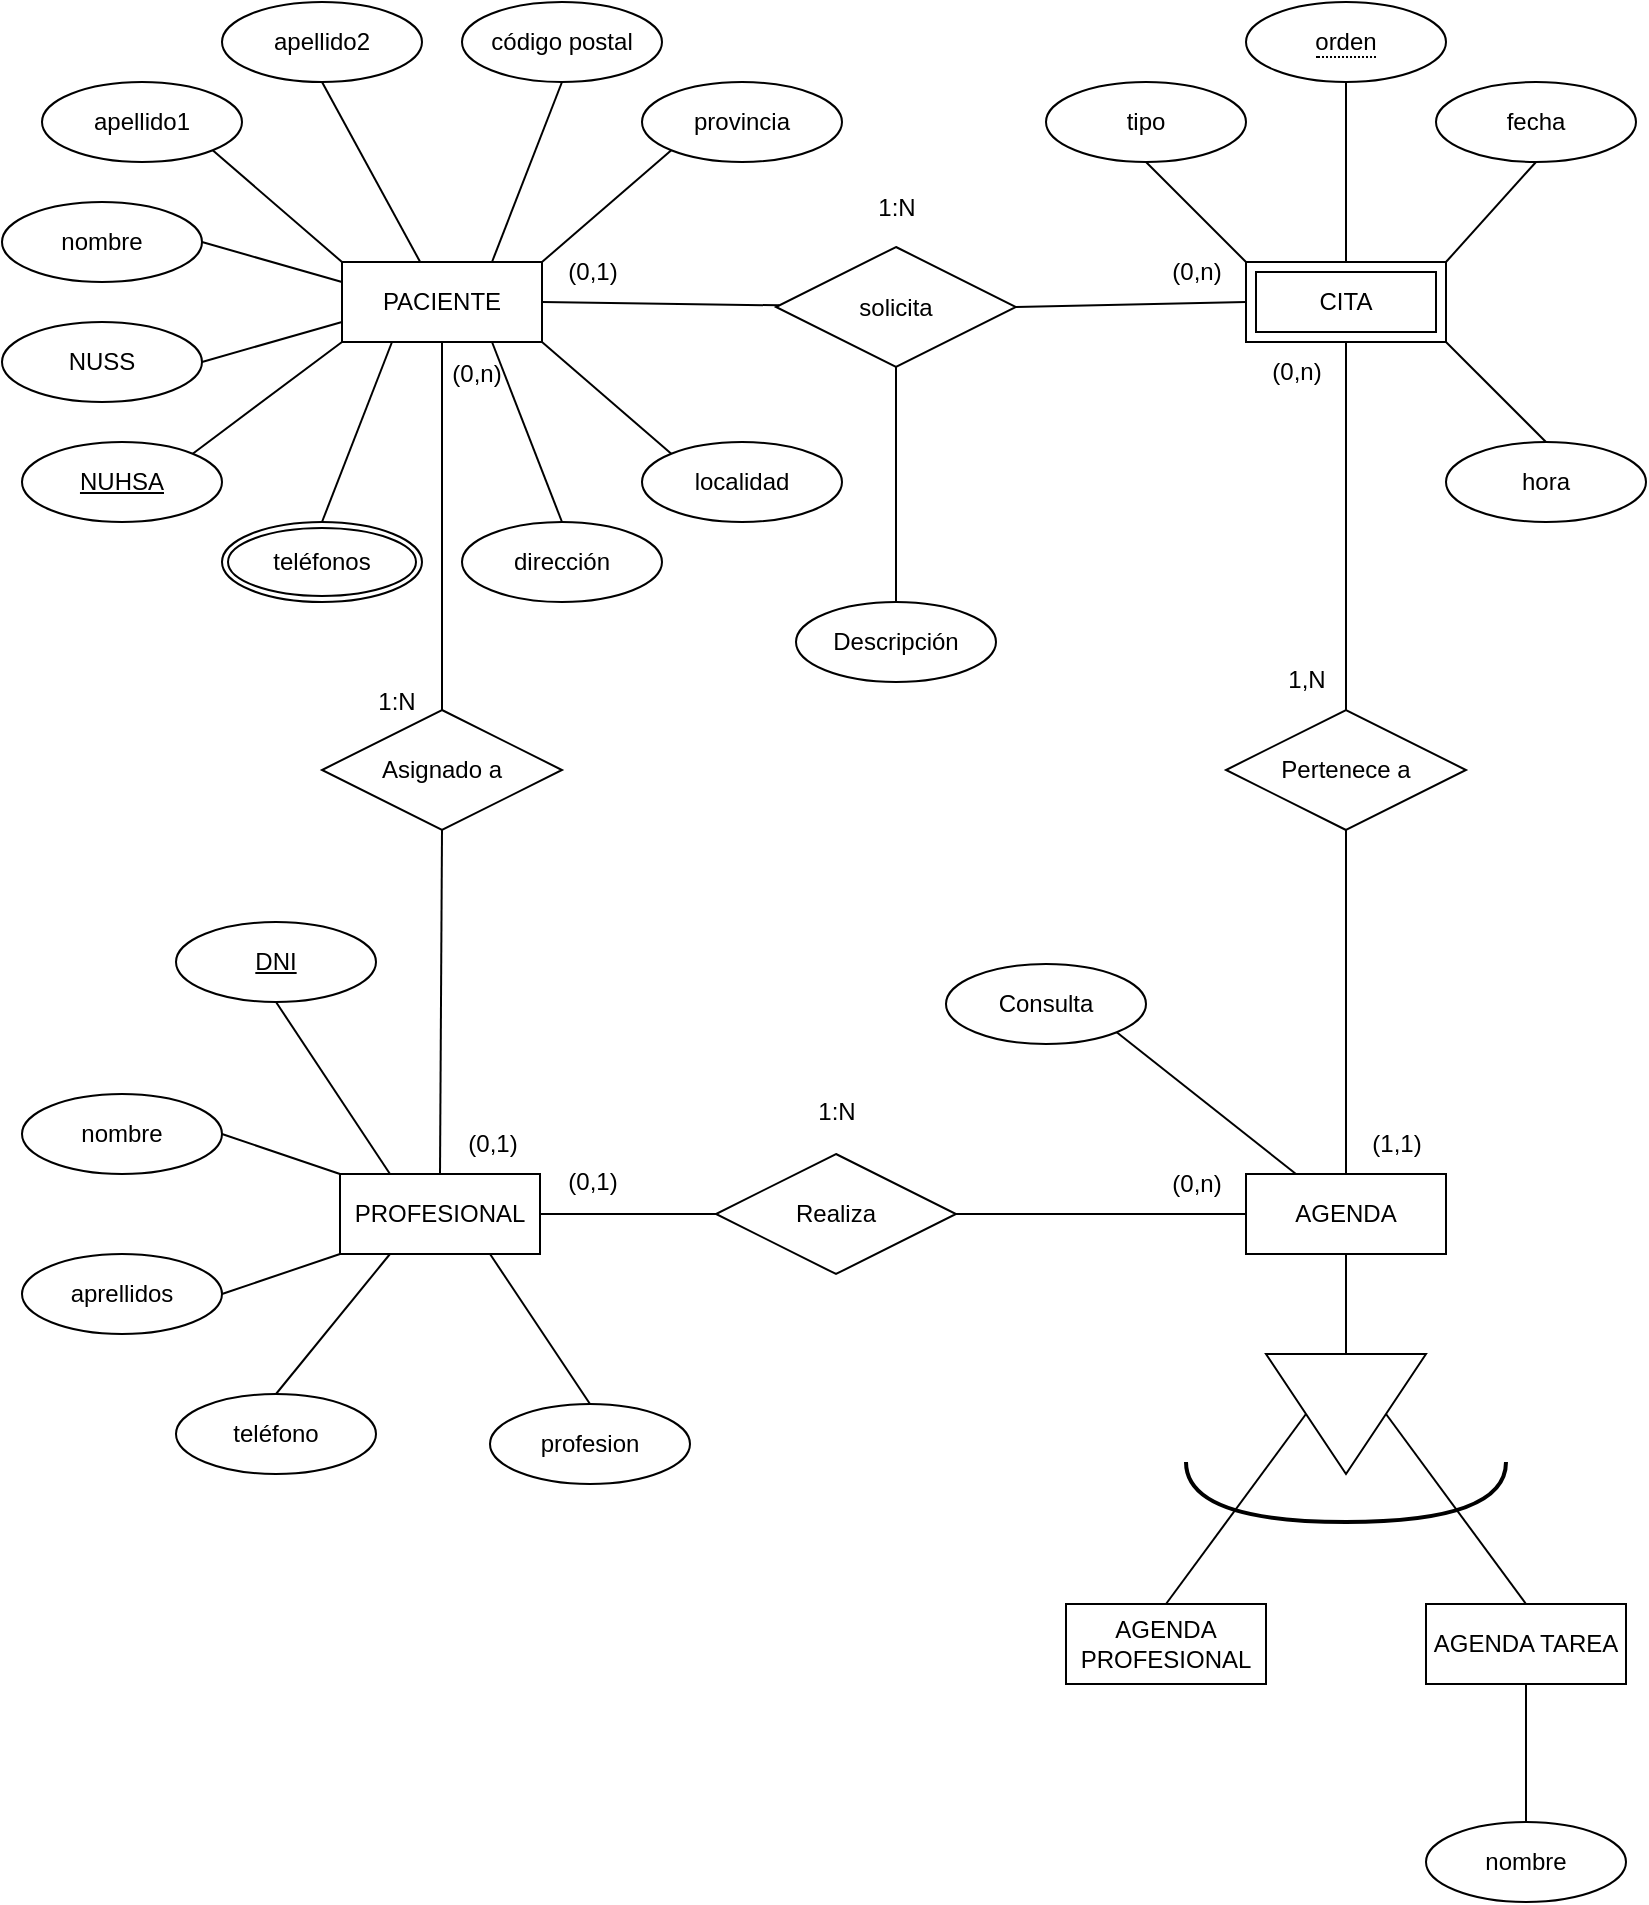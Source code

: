 <mxfile version="20.5.2" type="github">
  <diagram id="R2lEEEUBdFMjLlhIrx00" name="Page-1">
    <mxGraphModel dx="1040" dy="1791" grid="1" gridSize="10" guides="1" tooltips="1" connect="1" arrows="1" fold="1" page="1" pageScale="1" pageWidth="827" pageHeight="1169" math="0" shadow="0" extFonts="Permanent Marker^https://fonts.googleapis.com/css?family=Permanent+Marker">
      <root>
        <mxCell id="0" />
        <mxCell id="1" parent="0" />
        <mxCell id="TmSD7UhLPy2CCh7BKd5N-5" value="PACIENTE" style="whiteSpace=wrap;html=1;align=center;" vertex="1" parent="1">
          <mxGeometry x="173" y="60" width="100" height="40" as="geometry" />
        </mxCell>
        <mxCell id="TmSD7UhLPy2CCh7BKd5N-8" value="&lt;div&gt;solicita&lt;/div&gt;" style="shape=rhombus;perimeter=rhombusPerimeter;whiteSpace=wrap;html=1;align=center;" vertex="1" parent="1">
          <mxGeometry x="390" y="52.5" width="120" height="60" as="geometry" />
        </mxCell>
        <mxCell id="TmSD7UhLPy2CCh7BKd5N-9" value="" style="endArrow=none;html=1;rounded=0;exitX=1;exitY=0.5;exitDx=0;exitDy=0;" edge="1" parent="1" source="TmSD7UhLPy2CCh7BKd5N-5" target="TmSD7UhLPy2CCh7BKd5N-8">
          <mxGeometry relative="1" as="geometry">
            <mxPoint x="330" y="280" as="sourcePoint" />
            <mxPoint x="490" y="280" as="targetPoint" />
          </mxGeometry>
        </mxCell>
        <mxCell id="TmSD7UhLPy2CCh7BKd5N-10" value="" style="endArrow=none;html=1;rounded=0;exitX=1;exitY=0.5;exitDx=0;exitDy=0;entryX=0;entryY=0.5;entryDx=0;entryDy=0;" edge="1" parent="1" source="TmSD7UhLPy2CCh7BKd5N-8" target="TmSD7UhLPy2CCh7BKd5N-52">
          <mxGeometry relative="1" as="geometry">
            <mxPoint x="330" y="280" as="sourcePoint" />
            <mxPoint x="650" y="80" as="targetPoint" />
          </mxGeometry>
        </mxCell>
        <mxCell id="TmSD7UhLPy2CCh7BKd5N-11" value="&lt;div&gt;Descripción&lt;/div&gt;" style="ellipse;whiteSpace=wrap;html=1;align=center;" vertex="1" parent="1">
          <mxGeometry x="400" y="230" width="100" height="40" as="geometry" />
        </mxCell>
        <mxCell id="TmSD7UhLPy2CCh7BKd5N-12" value="" style="endArrow=none;html=1;rounded=0;entryX=0.5;entryY=1;entryDx=0;entryDy=0;" edge="1" parent="1" source="TmSD7UhLPy2CCh7BKd5N-11" target="TmSD7UhLPy2CCh7BKd5N-8">
          <mxGeometry relative="1" as="geometry">
            <mxPoint x="331" y="282.5" as="sourcePoint" />
            <mxPoint x="491" y="282.5" as="targetPoint" />
          </mxGeometry>
        </mxCell>
        <mxCell id="TmSD7UhLPy2CCh7BKd5N-13" value="(0,1)" style="text;html=1;align=center;verticalAlign=middle;resizable=0;points=[];autosize=1;strokeColor=none;fillColor=none;" vertex="1" parent="1">
          <mxGeometry x="273" y="50" width="50" height="30" as="geometry" />
        </mxCell>
        <mxCell id="TmSD7UhLPy2CCh7BKd5N-14" value="(0,n)" style="text;html=1;align=center;verticalAlign=middle;resizable=0;points=[];autosize=1;strokeColor=none;fillColor=none;" vertex="1" parent="1">
          <mxGeometry x="575" y="50" width="50" height="30" as="geometry" />
        </mxCell>
        <mxCell id="TmSD7UhLPy2CCh7BKd5N-17" value="1:N" style="text;html=1;align=center;verticalAlign=middle;resizable=0;points=[];autosize=1;strokeColor=none;fillColor=none;" vertex="1" parent="1">
          <mxGeometry x="430" y="17.5" width="40" height="30" as="geometry" />
        </mxCell>
        <mxCell id="TmSD7UhLPy2CCh7BKd5N-20" value="Pertenece a" style="shape=rhombus;perimeter=rhombusPerimeter;whiteSpace=wrap;html=1;align=center;direction=west;" vertex="1" parent="1">
          <mxGeometry x="615" y="284" width="120" height="60" as="geometry" />
        </mxCell>
        <mxCell id="TmSD7UhLPy2CCh7BKd5N-21" value="" style="endArrow=none;html=1;rounded=0;entryX=0.5;entryY=1;entryDx=0;entryDy=0;exitX=0.5;exitY=1;exitDx=0;exitDy=0;" edge="1" parent="1" source="TmSD7UhLPy2CCh7BKd5N-52" target="TmSD7UhLPy2CCh7BKd5N-20">
          <mxGeometry relative="1" as="geometry">
            <mxPoint x="725" y="80" as="sourcePoint" />
            <mxPoint x="735" y="190" as="targetPoint" />
          </mxGeometry>
        </mxCell>
        <mxCell id="TmSD7UhLPy2CCh7BKd5N-25" value="" style="endArrow=none;html=1;rounded=0;exitX=0.5;exitY=0;exitDx=0;exitDy=0;entryX=0.5;entryY=0;entryDx=0;entryDy=0;" edge="1" parent="1" source="TmSD7UhLPy2CCh7BKd5N-20" target="TmSD7UhLPy2CCh7BKd5N-53">
          <mxGeometry relative="1" as="geometry">
            <mxPoint x="810" y="585" as="sourcePoint" />
            <mxPoint x="1395" y="317" as="targetPoint" />
          </mxGeometry>
        </mxCell>
        <mxCell id="TmSD7UhLPy2CCh7BKd5N-27" value="&lt;div&gt;NUHSA&lt;/div&gt;" style="ellipse;whiteSpace=wrap;html=1;align=center;fontStyle=4;" vertex="1" parent="1">
          <mxGeometry x="13" y="150" width="100" height="40" as="geometry" />
        </mxCell>
        <mxCell id="TmSD7UhLPy2CCh7BKd5N-28" value="&lt;div&gt;NUSS&lt;/div&gt;" style="ellipse;whiteSpace=wrap;html=1;align=center;" vertex="1" parent="1">
          <mxGeometry x="3" y="90" width="100" height="40" as="geometry" />
        </mxCell>
        <mxCell id="TmSD7UhLPy2CCh7BKd5N-30" value="" style="endArrow=none;html=1;rounded=0;exitX=1;exitY=0;exitDx=0;exitDy=0;entryX=0;entryY=1;entryDx=0;entryDy=0;" edge="1" parent="1" source="TmSD7UhLPy2CCh7BKd5N-27" target="TmSD7UhLPy2CCh7BKd5N-5">
          <mxGeometry relative="1" as="geometry">
            <mxPoint x="223" y="210" as="sourcePoint" />
            <mxPoint x="433" y="190" as="targetPoint" />
          </mxGeometry>
        </mxCell>
        <mxCell id="TmSD7UhLPy2CCh7BKd5N-33" value="" style="endArrow=none;html=1;rounded=0;exitX=1;exitY=0.5;exitDx=0;exitDy=0;" edge="1" parent="1" source="TmSD7UhLPy2CCh7BKd5N-28">
          <mxGeometry relative="1" as="geometry">
            <mxPoint x="273" y="290" as="sourcePoint" />
            <mxPoint x="173" y="90" as="targetPoint" />
          </mxGeometry>
        </mxCell>
        <mxCell id="TmSD7UhLPy2CCh7BKd5N-34" value="nombre" style="ellipse;whiteSpace=wrap;html=1;align=center;" vertex="1" parent="1">
          <mxGeometry x="3" y="30" width="100" height="40" as="geometry" />
        </mxCell>
        <mxCell id="TmSD7UhLPy2CCh7BKd5N-35" value="apellido1" style="ellipse;whiteSpace=wrap;html=1;align=center;" vertex="1" parent="1">
          <mxGeometry x="23" y="-30" width="100" height="40" as="geometry" />
        </mxCell>
        <mxCell id="TmSD7UhLPy2CCh7BKd5N-36" value="&lt;div&gt;apellido2&lt;/div&gt;" style="ellipse;whiteSpace=wrap;html=1;align=center;" vertex="1" parent="1">
          <mxGeometry x="113" y="-70" width="100" height="40" as="geometry" />
        </mxCell>
        <mxCell id="TmSD7UhLPy2CCh7BKd5N-37" value="" style="endArrow=none;html=1;rounded=0;exitX=1;exitY=0.5;exitDx=0;exitDy=0;" edge="1" parent="1" source="TmSD7UhLPy2CCh7BKd5N-34">
          <mxGeometry relative="1" as="geometry">
            <mxPoint x="273" y="220" as="sourcePoint" />
            <mxPoint x="173" y="70" as="targetPoint" />
          </mxGeometry>
        </mxCell>
        <mxCell id="TmSD7UhLPy2CCh7BKd5N-38" value="" style="endArrow=none;html=1;rounded=0;entryX=0;entryY=0;entryDx=0;entryDy=0;exitX=1;exitY=1;exitDx=0;exitDy=0;" edge="1" parent="1" source="TmSD7UhLPy2CCh7BKd5N-35" target="TmSD7UhLPy2CCh7BKd5N-5">
          <mxGeometry relative="1" as="geometry">
            <mxPoint x="103" y="4" as="sourcePoint" />
            <mxPoint x="433" y="220" as="targetPoint" />
          </mxGeometry>
        </mxCell>
        <mxCell id="TmSD7UhLPy2CCh7BKd5N-39" value="" style="endArrow=none;html=1;rounded=0;exitX=0.5;exitY=1;exitDx=0;exitDy=0;" edge="1" parent="1" source="TmSD7UhLPy2CCh7BKd5N-36" target="TmSD7UhLPy2CCh7BKd5N-5">
          <mxGeometry relative="1" as="geometry">
            <mxPoint x="273" y="220" as="sourcePoint" />
            <mxPoint x="433" y="220" as="targetPoint" />
          </mxGeometry>
        </mxCell>
        <mxCell id="TmSD7UhLPy2CCh7BKd5N-40" value="teléfonos" style="ellipse;shape=doubleEllipse;margin=3;whiteSpace=wrap;html=1;align=center;" vertex="1" parent="1">
          <mxGeometry x="113" y="190" width="100" height="40" as="geometry" />
        </mxCell>
        <mxCell id="TmSD7UhLPy2CCh7BKd5N-41" value="" style="endArrow=none;html=1;rounded=0;exitX=0.5;exitY=0;exitDx=0;exitDy=0;entryX=0.25;entryY=1;entryDx=0;entryDy=0;" edge="1" parent="1" source="TmSD7UhLPy2CCh7BKd5N-40" target="TmSD7UhLPy2CCh7BKd5N-5">
          <mxGeometry relative="1" as="geometry">
            <mxPoint x="273" y="220" as="sourcePoint" />
            <mxPoint x="433" y="220" as="targetPoint" />
          </mxGeometry>
        </mxCell>
        <mxCell id="TmSD7UhLPy2CCh7BKd5N-42" value="dirección" style="ellipse;whiteSpace=wrap;html=1;align=center;" vertex="1" parent="1">
          <mxGeometry x="233" y="190" width="100" height="40" as="geometry" />
        </mxCell>
        <mxCell id="TmSD7UhLPy2CCh7BKd5N-43" value="código postal" style="ellipse;whiteSpace=wrap;html=1;align=center;" vertex="1" parent="1">
          <mxGeometry x="233" y="-70" width="100" height="40" as="geometry" />
        </mxCell>
        <mxCell id="TmSD7UhLPy2CCh7BKd5N-44" value="&lt;div&gt;localidad&lt;/div&gt;" style="ellipse;whiteSpace=wrap;html=1;align=center;" vertex="1" parent="1">
          <mxGeometry x="323" y="150" width="100" height="40" as="geometry" />
        </mxCell>
        <mxCell id="TmSD7UhLPy2CCh7BKd5N-45" value="provincia" style="ellipse;whiteSpace=wrap;html=1;align=center;" vertex="1" parent="1">
          <mxGeometry x="323" y="-30" width="100" height="40" as="geometry" />
        </mxCell>
        <mxCell id="TmSD7UhLPy2CCh7BKd5N-46" value="" style="endArrow=none;html=1;rounded=0;exitX=0.75;exitY=0;exitDx=0;exitDy=0;entryX=0.5;entryY=1;entryDx=0;entryDy=0;" edge="1" parent="1" source="TmSD7UhLPy2CCh7BKd5N-5" target="TmSD7UhLPy2CCh7BKd5N-43">
          <mxGeometry relative="1" as="geometry">
            <mxPoint x="303" y="220" as="sourcePoint" />
            <mxPoint x="463" y="220" as="targetPoint" />
          </mxGeometry>
        </mxCell>
        <mxCell id="TmSD7UhLPy2CCh7BKd5N-47" value="" style="endArrow=none;html=1;rounded=0;entryX=0;entryY=1;entryDx=0;entryDy=0;" edge="1" parent="1" target="TmSD7UhLPy2CCh7BKd5N-45">
          <mxGeometry relative="1" as="geometry">
            <mxPoint x="273" y="60" as="sourcePoint" />
            <mxPoint x="463" y="220" as="targetPoint" />
          </mxGeometry>
        </mxCell>
        <mxCell id="TmSD7UhLPy2CCh7BKd5N-48" value="" style="endArrow=none;html=1;rounded=0;exitX=0.75;exitY=1;exitDx=0;exitDy=0;entryX=0.5;entryY=0;entryDx=0;entryDy=0;" edge="1" parent="1" source="TmSD7UhLPy2CCh7BKd5N-5" target="TmSD7UhLPy2CCh7BKd5N-42">
          <mxGeometry relative="1" as="geometry">
            <mxPoint x="303" y="220" as="sourcePoint" />
            <mxPoint x="463" y="220" as="targetPoint" />
          </mxGeometry>
        </mxCell>
        <mxCell id="TmSD7UhLPy2CCh7BKd5N-49" value="" style="endArrow=none;html=1;rounded=0;exitX=1;exitY=1;exitDx=0;exitDy=0;entryX=0;entryY=0;entryDx=0;entryDy=0;" edge="1" parent="1" source="TmSD7UhLPy2CCh7BKd5N-5" target="TmSD7UhLPy2CCh7BKd5N-44">
          <mxGeometry relative="1" as="geometry">
            <mxPoint x="303" y="220" as="sourcePoint" />
            <mxPoint x="463" y="220" as="targetPoint" />
          </mxGeometry>
        </mxCell>
        <mxCell id="TmSD7UhLPy2CCh7BKd5N-50" value="tipo" style="ellipse;whiteSpace=wrap;html=1;align=center;direction=west;" vertex="1" parent="1">
          <mxGeometry x="525" y="-30" width="100" height="40" as="geometry" />
        </mxCell>
        <mxCell id="TmSD7UhLPy2CCh7BKd5N-51" value="hora" style="ellipse;whiteSpace=wrap;html=1;align=center;" vertex="1" parent="1">
          <mxGeometry x="725" y="150" width="100" height="40" as="geometry" />
        </mxCell>
        <mxCell id="TmSD7UhLPy2CCh7BKd5N-52" value="CITA" style="shape=ext;margin=3;double=1;whiteSpace=wrap;html=1;align=center;" vertex="1" parent="1">
          <mxGeometry x="625" y="60" width="100" height="40" as="geometry" />
        </mxCell>
        <mxCell id="TmSD7UhLPy2CCh7BKd5N-53" value="&lt;div&gt;AGENDA&lt;/div&gt;" style="whiteSpace=wrap;html=1;align=center;" vertex="1" parent="1">
          <mxGeometry x="625" y="516" width="100" height="40" as="geometry" />
        </mxCell>
        <mxCell id="TmSD7UhLPy2CCh7BKd5N-54" value="(0,n)" style="text;html=1;align=center;verticalAlign=middle;resizable=0;points=[];autosize=1;strokeColor=none;fillColor=none;" vertex="1" parent="1">
          <mxGeometry x="625" y="100" width="50" height="30" as="geometry" />
        </mxCell>
        <mxCell id="TmSD7UhLPy2CCh7BKd5N-56" value="fecha" style="ellipse;whiteSpace=wrap;html=1;align=center;" vertex="1" parent="1">
          <mxGeometry x="720" y="-30" width="100" height="40" as="geometry" />
        </mxCell>
        <mxCell id="TmSD7UhLPy2CCh7BKd5N-57" value="" style="endArrow=none;html=1;rounded=0;exitX=0;exitY=0;exitDx=0;exitDy=0;entryX=0.5;entryY=0;entryDx=0;entryDy=0;" edge="1" parent="1" source="TmSD7UhLPy2CCh7BKd5N-52" target="TmSD7UhLPy2CCh7BKd5N-50">
          <mxGeometry relative="1" as="geometry">
            <mxPoint x="690" y="220" as="sourcePoint" />
            <mxPoint x="850" y="220" as="targetPoint" />
          </mxGeometry>
        </mxCell>
        <mxCell id="TmSD7UhLPy2CCh7BKd5N-58" value="" style="endArrow=none;html=1;rounded=0;exitX=1;exitY=1;exitDx=0;exitDy=0;entryX=0.5;entryY=0;entryDx=0;entryDy=0;" edge="1" parent="1" source="TmSD7UhLPy2CCh7BKd5N-52" target="TmSD7UhLPy2CCh7BKd5N-51">
          <mxGeometry relative="1" as="geometry">
            <mxPoint x="690" y="220" as="sourcePoint" />
            <mxPoint x="850" y="220" as="targetPoint" />
          </mxGeometry>
        </mxCell>
        <mxCell id="TmSD7UhLPy2CCh7BKd5N-59" value="" style="endArrow=none;html=1;rounded=0;exitX=0.5;exitY=1;exitDx=0;exitDy=0;entryX=1;entryY=0;entryDx=0;entryDy=0;" edge="1" parent="1" source="TmSD7UhLPy2CCh7BKd5N-56" target="TmSD7UhLPy2CCh7BKd5N-52">
          <mxGeometry relative="1" as="geometry">
            <mxPoint x="690" y="220" as="sourcePoint" />
            <mxPoint x="850" y="220" as="targetPoint" />
          </mxGeometry>
        </mxCell>
        <mxCell id="TmSD7UhLPy2CCh7BKd5N-60" value="1,N" style="text;html=1;align=center;verticalAlign=middle;resizable=0;points=[];autosize=1;strokeColor=none;fillColor=none;" vertex="1" parent="1">
          <mxGeometry x="635" y="254" width="40" height="30" as="geometry" />
        </mxCell>
        <mxCell id="TmSD7UhLPy2CCh7BKd5N-62" value="" style="endArrow=none;html=1;rounded=0;exitX=0.5;exitY=1;exitDx=0;exitDy=0;entryX=0.5;entryY=0;entryDx=0;entryDy=0;" edge="1" parent="1" source="TmSD7UhLPy2CCh7BKd5N-63" target="TmSD7UhLPy2CCh7BKd5N-52">
          <mxGeometry relative="1" as="geometry">
            <mxPoint x="650" y="-30" as="sourcePoint" />
            <mxPoint x="990" y="120" as="targetPoint" />
          </mxGeometry>
        </mxCell>
        <mxCell id="TmSD7UhLPy2CCh7BKd5N-63" value="&lt;span style=&quot;border-bottom: 1px dotted&quot;&gt;orden&lt;/span&gt;" style="ellipse;whiteSpace=wrap;html=1;align=center;" vertex="1" parent="1">
          <mxGeometry x="625" y="-70" width="100" height="40" as="geometry" />
        </mxCell>
        <mxCell id="TmSD7UhLPy2CCh7BKd5N-66" value="Consulta" style="ellipse;whiteSpace=wrap;html=1;align=center;direction=east;" vertex="1" parent="1">
          <mxGeometry x="475" y="411" width="100" height="40" as="geometry" />
        </mxCell>
        <mxCell id="TmSD7UhLPy2CCh7BKd5N-67" value="" style="endArrow=none;html=1;rounded=0;exitX=1;exitY=1;exitDx=0;exitDy=0;entryX=0.25;entryY=0;entryDx=0;entryDy=0;" edge="1" parent="1" source="TmSD7UhLPy2CCh7BKd5N-66" target="TmSD7UhLPy2CCh7BKd5N-53">
          <mxGeometry relative="1" as="geometry">
            <mxPoint x="1235" y="396" as="sourcePoint" />
            <mxPoint x="1395" y="396" as="targetPoint" />
          </mxGeometry>
        </mxCell>
        <mxCell id="TmSD7UhLPy2CCh7BKd5N-70" value="(1,1)" style="text;html=1;align=center;verticalAlign=middle;resizable=0;points=[];autosize=1;strokeColor=none;fillColor=none;" vertex="1" parent="1">
          <mxGeometry x="675" y="486" width="50" height="30" as="geometry" />
        </mxCell>
        <mxCell id="TmSD7UhLPy2CCh7BKd5N-71" value="" style="triangle;whiteSpace=wrap;html=1;direction=south;" vertex="1" parent="1">
          <mxGeometry x="635" y="606" width="80" height="60" as="geometry" />
        </mxCell>
        <mxCell id="TmSD7UhLPy2CCh7BKd5N-72" value="" style="endArrow=none;html=1;rounded=0;exitX=0.5;exitY=1;exitDx=0;exitDy=0;entryX=0;entryY=0.5;entryDx=0;entryDy=0;" edge="1" parent="1" source="TmSD7UhLPy2CCh7BKd5N-53" target="TmSD7UhLPy2CCh7BKd5N-71">
          <mxGeometry relative="1" as="geometry">
            <mxPoint x="795" y="526" as="sourcePoint" />
            <mxPoint x="955" y="526" as="targetPoint" />
          </mxGeometry>
        </mxCell>
        <mxCell id="TmSD7UhLPy2CCh7BKd5N-74" value="AGENDA PROFESIONAL" style="whiteSpace=wrap;html=1;align=center;" vertex="1" parent="1">
          <mxGeometry x="535" y="731" width="100" height="40" as="geometry" />
        </mxCell>
        <mxCell id="TmSD7UhLPy2CCh7BKd5N-75" value="AGENDA TAREA" style="whiteSpace=wrap;html=1;align=center;" vertex="1" parent="1">
          <mxGeometry x="715" y="731" width="100" height="40" as="geometry" />
        </mxCell>
        <mxCell id="TmSD7UhLPy2CCh7BKd5N-76" value="" style="endArrow=none;html=1;rounded=0;exitX=0.5;exitY=1;exitDx=0;exitDy=0;entryX=0.5;entryY=0;entryDx=0;entryDy=0;" edge="1" parent="1" source="TmSD7UhLPy2CCh7BKd5N-71" target="TmSD7UhLPy2CCh7BKd5N-74">
          <mxGeometry relative="1" as="geometry">
            <mxPoint x="795" y="526" as="sourcePoint" />
            <mxPoint x="955" y="526" as="targetPoint" />
          </mxGeometry>
        </mxCell>
        <mxCell id="TmSD7UhLPy2CCh7BKd5N-77" value="" style="endArrow=none;html=1;rounded=0;exitX=0.5;exitY=0;exitDx=0;exitDy=0;entryX=0.5;entryY=0;entryDx=0;entryDy=0;" edge="1" parent="1" source="TmSD7UhLPy2CCh7BKd5N-71" target="TmSD7UhLPy2CCh7BKd5N-75">
          <mxGeometry relative="1" as="geometry">
            <mxPoint x="795" y="526" as="sourcePoint" />
            <mxPoint x="955" y="526" as="targetPoint" />
          </mxGeometry>
        </mxCell>
        <mxCell id="TmSD7UhLPy2CCh7BKd5N-78" value="" style="endArrow=none;html=1;rounded=0;edgeStyle=orthogonalEdgeStyle;curved=1;strokeWidth=2;" edge="1" parent="1">
          <mxGeometry width="50" height="50" relative="1" as="geometry">
            <mxPoint x="595" y="660" as="sourcePoint" />
            <mxPoint x="755" y="660" as="targetPoint" />
            <Array as="points">
              <mxPoint x="595" y="690" />
              <mxPoint x="755" y="690" />
            </Array>
          </mxGeometry>
        </mxCell>
        <mxCell id="TmSD7UhLPy2CCh7BKd5N-91" value="PROFESIONAL" style="whiteSpace=wrap;html=1;align=center;" vertex="1" parent="1">
          <mxGeometry x="172" y="516" width="100" height="40" as="geometry" />
        </mxCell>
        <mxCell id="TmSD7UhLPy2CCh7BKd5N-92" value="" style="endArrow=none;html=1;rounded=0;exitX=0;exitY=0.5;exitDx=0;exitDy=0;entryX=1;entryY=0.5;entryDx=0;entryDy=0;" edge="1" parent="1" target="TmSD7UhLPy2CCh7BKd5N-91" source="TmSD7UhLPy2CCh7BKd5N-103">
          <mxGeometry relative="1" as="geometry">
            <mxPoint x="303" y="421" as="sourcePoint" />
            <mxPoint x="603" y="311" as="targetPoint" />
          </mxGeometry>
        </mxCell>
        <mxCell id="TmSD7UhLPy2CCh7BKd5N-93" value="&lt;div&gt;nombre&lt;/div&gt;" style="ellipse;whiteSpace=wrap;html=1;align=center;" vertex="1" parent="1">
          <mxGeometry x="13" y="476" width="100" height="40" as="geometry" />
        </mxCell>
        <mxCell id="TmSD7UhLPy2CCh7BKd5N-94" value="aprellidos" style="ellipse;whiteSpace=wrap;html=1;align=center;" vertex="1" parent="1">
          <mxGeometry x="13" y="556" width="100" height="40" as="geometry" />
        </mxCell>
        <mxCell id="TmSD7UhLPy2CCh7BKd5N-95" value="teléfono" style="ellipse;whiteSpace=wrap;html=1;align=center;" vertex="1" parent="1">
          <mxGeometry x="90" y="626" width="100" height="40" as="geometry" />
        </mxCell>
        <mxCell id="TmSD7UhLPy2CCh7BKd5N-96" value="profesion" style="ellipse;whiteSpace=wrap;html=1;align=center;" vertex="1" parent="1">
          <mxGeometry x="247" y="631" width="100" height="40" as="geometry" />
        </mxCell>
        <mxCell id="TmSD7UhLPy2CCh7BKd5N-97" value="" style="endArrow=none;html=1;rounded=0;strokeWidth=1;curved=1;exitX=0;exitY=0;exitDx=0;exitDy=0;entryX=1;entryY=0.5;entryDx=0;entryDy=0;" edge="1" parent="1" source="TmSD7UhLPy2CCh7BKd5N-91" target="TmSD7UhLPy2CCh7BKd5N-93">
          <mxGeometry relative="1" as="geometry">
            <mxPoint x="203" y="491" as="sourcePoint" />
            <mxPoint x="403" y="461" as="targetPoint" />
          </mxGeometry>
        </mxCell>
        <mxCell id="TmSD7UhLPy2CCh7BKd5N-98" value="" style="endArrow=none;html=1;rounded=0;strokeWidth=1;curved=1;exitX=0;exitY=1;exitDx=0;exitDy=0;entryX=1;entryY=0.5;entryDx=0;entryDy=0;" edge="1" parent="1" source="TmSD7UhLPy2CCh7BKd5N-91" target="TmSD7UhLPy2CCh7BKd5N-94">
          <mxGeometry relative="1" as="geometry">
            <mxPoint x="243" y="461" as="sourcePoint" />
            <mxPoint x="403" y="461" as="targetPoint" />
          </mxGeometry>
        </mxCell>
        <mxCell id="TmSD7UhLPy2CCh7BKd5N-99" value="" style="endArrow=none;html=1;rounded=0;strokeWidth=1;curved=1;exitX=0.25;exitY=1;exitDx=0;exitDy=0;entryX=0.5;entryY=0;entryDx=0;entryDy=0;" edge="1" parent="1" source="TmSD7UhLPy2CCh7BKd5N-91" target="TmSD7UhLPy2CCh7BKd5N-95">
          <mxGeometry relative="1" as="geometry">
            <mxPoint x="243" y="461" as="sourcePoint" />
            <mxPoint x="403" y="461" as="targetPoint" />
          </mxGeometry>
        </mxCell>
        <mxCell id="TmSD7UhLPy2CCh7BKd5N-100" value="" style="endArrow=none;html=1;rounded=0;strokeWidth=1;curved=1;exitX=0.75;exitY=1;exitDx=0;exitDy=0;entryX=0.5;entryY=0;entryDx=0;entryDy=0;" edge="1" parent="1" source="TmSD7UhLPy2CCh7BKd5N-91" target="TmSD7UhLPy2CCh7BKd5N-96">
          <mxGeometry relative="1" as="geometry">
            <mxPoint x="243" y="461" as="sourcePoint" />
            <mxPoint x="403" y="461" as="targetPoint" />
          </mxGeometry>
        </mxCell>
        <mxCell id="TmSD7UhLPy2CCh7BKd5N-101" value="&lt;u&gt;DNI&lt;/u&gt;" style="ellipse;whiteSpace=wrap;html=1;align=center;" vertex="1" parent="1">
          <mxGeometry x="90" y="390" width="100" height="40" as="geometry" />
        </mxCell>
        <mxCell id="TmSD7UhLPy2CCh7BKd5N-102" value="" style="endArrow=none;html=1;rounded=0;strokeWidth=1;curved=1;exitX=0.5;exitY=1;exitDx=0;exitDy=0;entryX=0.25;entryY=0;entryDx=0;entryDy=0;" edge="1" parent="1" source="TmSD7UhLPy2CCh7BKd5N-101" target="TmSD7UhLPy2CCh7BKd5N-91">
          <mxGeometry relative="1" as="geometry">
            <mxPoint x="243" y="501" as="sourcePoint" />
            <mxPoint x="403" y="501" as="targetPoint" />
          </mxGeometry>
        </mxCell>
        <mxCell id="TmSD7UhLPy2CCh7BKd5N-103" value="Realiza" style="shape=rhombus;perimeter=rhombusPerimeter;whiteSpace=wrap;html=1;align=center;" vertex="1" parent="1">
          <mxGeometry x="360" y="506" width="120" height="60" as="geometry" />
        </mxCell>
        <mxCell id="TmSD7UhLPy2CCh7BKd5N-104" value="" style="endArrow=none;html=1;rounded=0;strokeWidth=1;curved=1;entryX=0;entryY=0.5;entryDx=0;entryDy=0;exitX=1;exitY=0.5;exitDx=0;exitDy=0;" edge="1" parent="1" source="TmSD7UhLPy2CCh7BKd5N-103" target="TmSD7UhLPy2CCh7BKd5N-53">
          <mxGeometry relative="1" as="geometry">
            <mxPoint x="210" y="601" as="sourcePoint" />
            <mxPoint x="370" y="601" as="targetPoint" />
          </mxGeometry>
        </mxCell>
        <mxCell id="TmSD7UhLPy2CCh7BKd5N-105" value="Asignado a" style="shape=rhombus;perimeter=rhombusPerimeter;whiteSpace=wrap;html=1;align=center;" vertex="1" parent="1">
          <mxGeometry x="163" y="284" width="120" height="60" as="geometry" />
        </mxCell>
        <mxCell id="TmSD7UhLPy2CCh7BKd5N-106" value="" style="endArrow=none;html=1;rounded=0;strokeWidth=1;curved=1;exitX=0.5;exitY=0;exitDx=0;exitDy=0;entryX=0.5;entryY=1;entryDx=0;entryDy=0;" edge="1" parent="1" source="TmSD7UhLPy2CCh7BKd5N-105" target="TmSD7UhLPy2CCh7BKd5N-5">
          <mxGeometry relative="1" as="geometry">
            <mxPoint x="310" y="280" as="sourcePoint" />
            <mxPoint x="470" y="280" as="targetPoint" />
          </mxGeometry>
        </mxCell>
        <mxCell id="TmSD7UhLPy2CCh7BKd5N-107" value="" style="endArrow=none;html=1;rounded=0;strokeWidth=1;curved=1;exitX=0.5;exitY=1;exitDx=0;exitDy=0;entryX=0.5;entryY=0;entryDx=0;entryDy=0;" edge="1" parent="1" source="TmSD7UhLPy2CCh7BKd5N-105" target="TmSD7UhLPy2CCh7BKd5N-91">
          <mxGeometry relative="1" as="geometry">
            <mxPoint x="310" y="280" as="sourcePoint" />
            <mxPoint x="470" y="280" as="targetPoint" />
          </mxGeometry>
        </mxCell>
        <mxCell id="TmSD7UhLPy2CCh7BKd5N-108" value="nombre" style="ellipse;whiteSpace=wrap;html=1;align=center;" vertex="1" parent="1">
          <mxGeometry x="715" y="840" width="100" height="40" as="geometry" />
        </mxCell>
        <mxCell id="TmSD7UhLPy2CCh7BKd5N-109" value="" style="endArrow=none;html=1;rounded=0;strokeWidth=1;curved=1;exitX=0.5;exitY=0;exitDx=0;exitDy=0;entryX=0.5;entryY=1;entryDx=0;entryDy=0;" edge="1" parent="1" source="TmSD7UhLPy2CCh7BKd5N-108" target="TmSD7UhLPy2CCh7BKd5N-75">
          <mxGeometry relative="1" as="geometry">
            <mxPoint x="690" y="840" as="sourcePoint" />
            <mxPoint x="850" y="840" as="targetPoint" />
          </mxGeometry>
        </mxCell>
        <mxCell id="TmSD7UhLPy2CCh7BKd5N-110" value="(0,n)" style="text;html=1;align=center;verticalAlign=middle;resizable=0;points=[];autosize=1;strokeColor=none;fillColor=none;" vertex="1" parent="1">
          <mxGeometry x="215" y="101" width="50" height="30" as="geometry" />
        </mxCell>
        <mxCell id="TmSD7UhLPy2CCh7BKd5N-111" value="(0,1)" style="text;html=1;align=center;verticalAlign=middle;resizable=0;points=[];autosize=1;strokeColor=none;fillColor=none;" vertex="1" parent="1">
          <mxGeometry x="223" y="486" width="50" height="30" as="geometry" />
        </mxCell>
        <mxCell id="TmSD7UhLPy2CCh7BKd5N-112" value="1:N" style="text;html=1;align=center;verticalAlign=middle;resizable=0;points=[];autosize=1;strokeColor=none;fillColor=none;" vertex="1" parent="1">
          <mxGeometry x="180" y="265" width="40" height="30" as="geometry" />
        </mxCell>
        <mxCell id="TmSD7UhLPy2CCh7BKd5N-113" value="(0,1)" style="text;html=1;align=center;verticalAlign=middle;resizable=0;points=[];autosize=1;strokeColor=none;fillColor=none;" vertex="1" parent="1">
          <mxGeometry x="273" y="505" width="50" height="30" as="geometry" />
        </mxCell>
        <mxCell id="TmSD7UhLPy2CCh7BKd5N-114" value="(0,n)" style="text;html=1;align=center;verticalAlign=middle;resizable=0;points=[];autosize=1;strokeColor=none;fillColor=none;" vertex="1" parent="1">
          <mxGeometry x="575" y="506" width="50" height="30" as="geometry" />
        </mxCell>
        <mxCell id="TmSD7UhLPy2CCh7BKd5N-115" value="1:N" style="text;html=1;align=center;verticalAlign=middle;resizable=0;points=[];autosize=1;strokeColor=none;fillColor=none;" vertex="1" parent="1">
          <mxGeometry x="400" y="470" width="40" height="30" as="geometry" />
        </mxCell>
      </root>
    </mxGraphModel>
  </diagram>
</mxfile>
